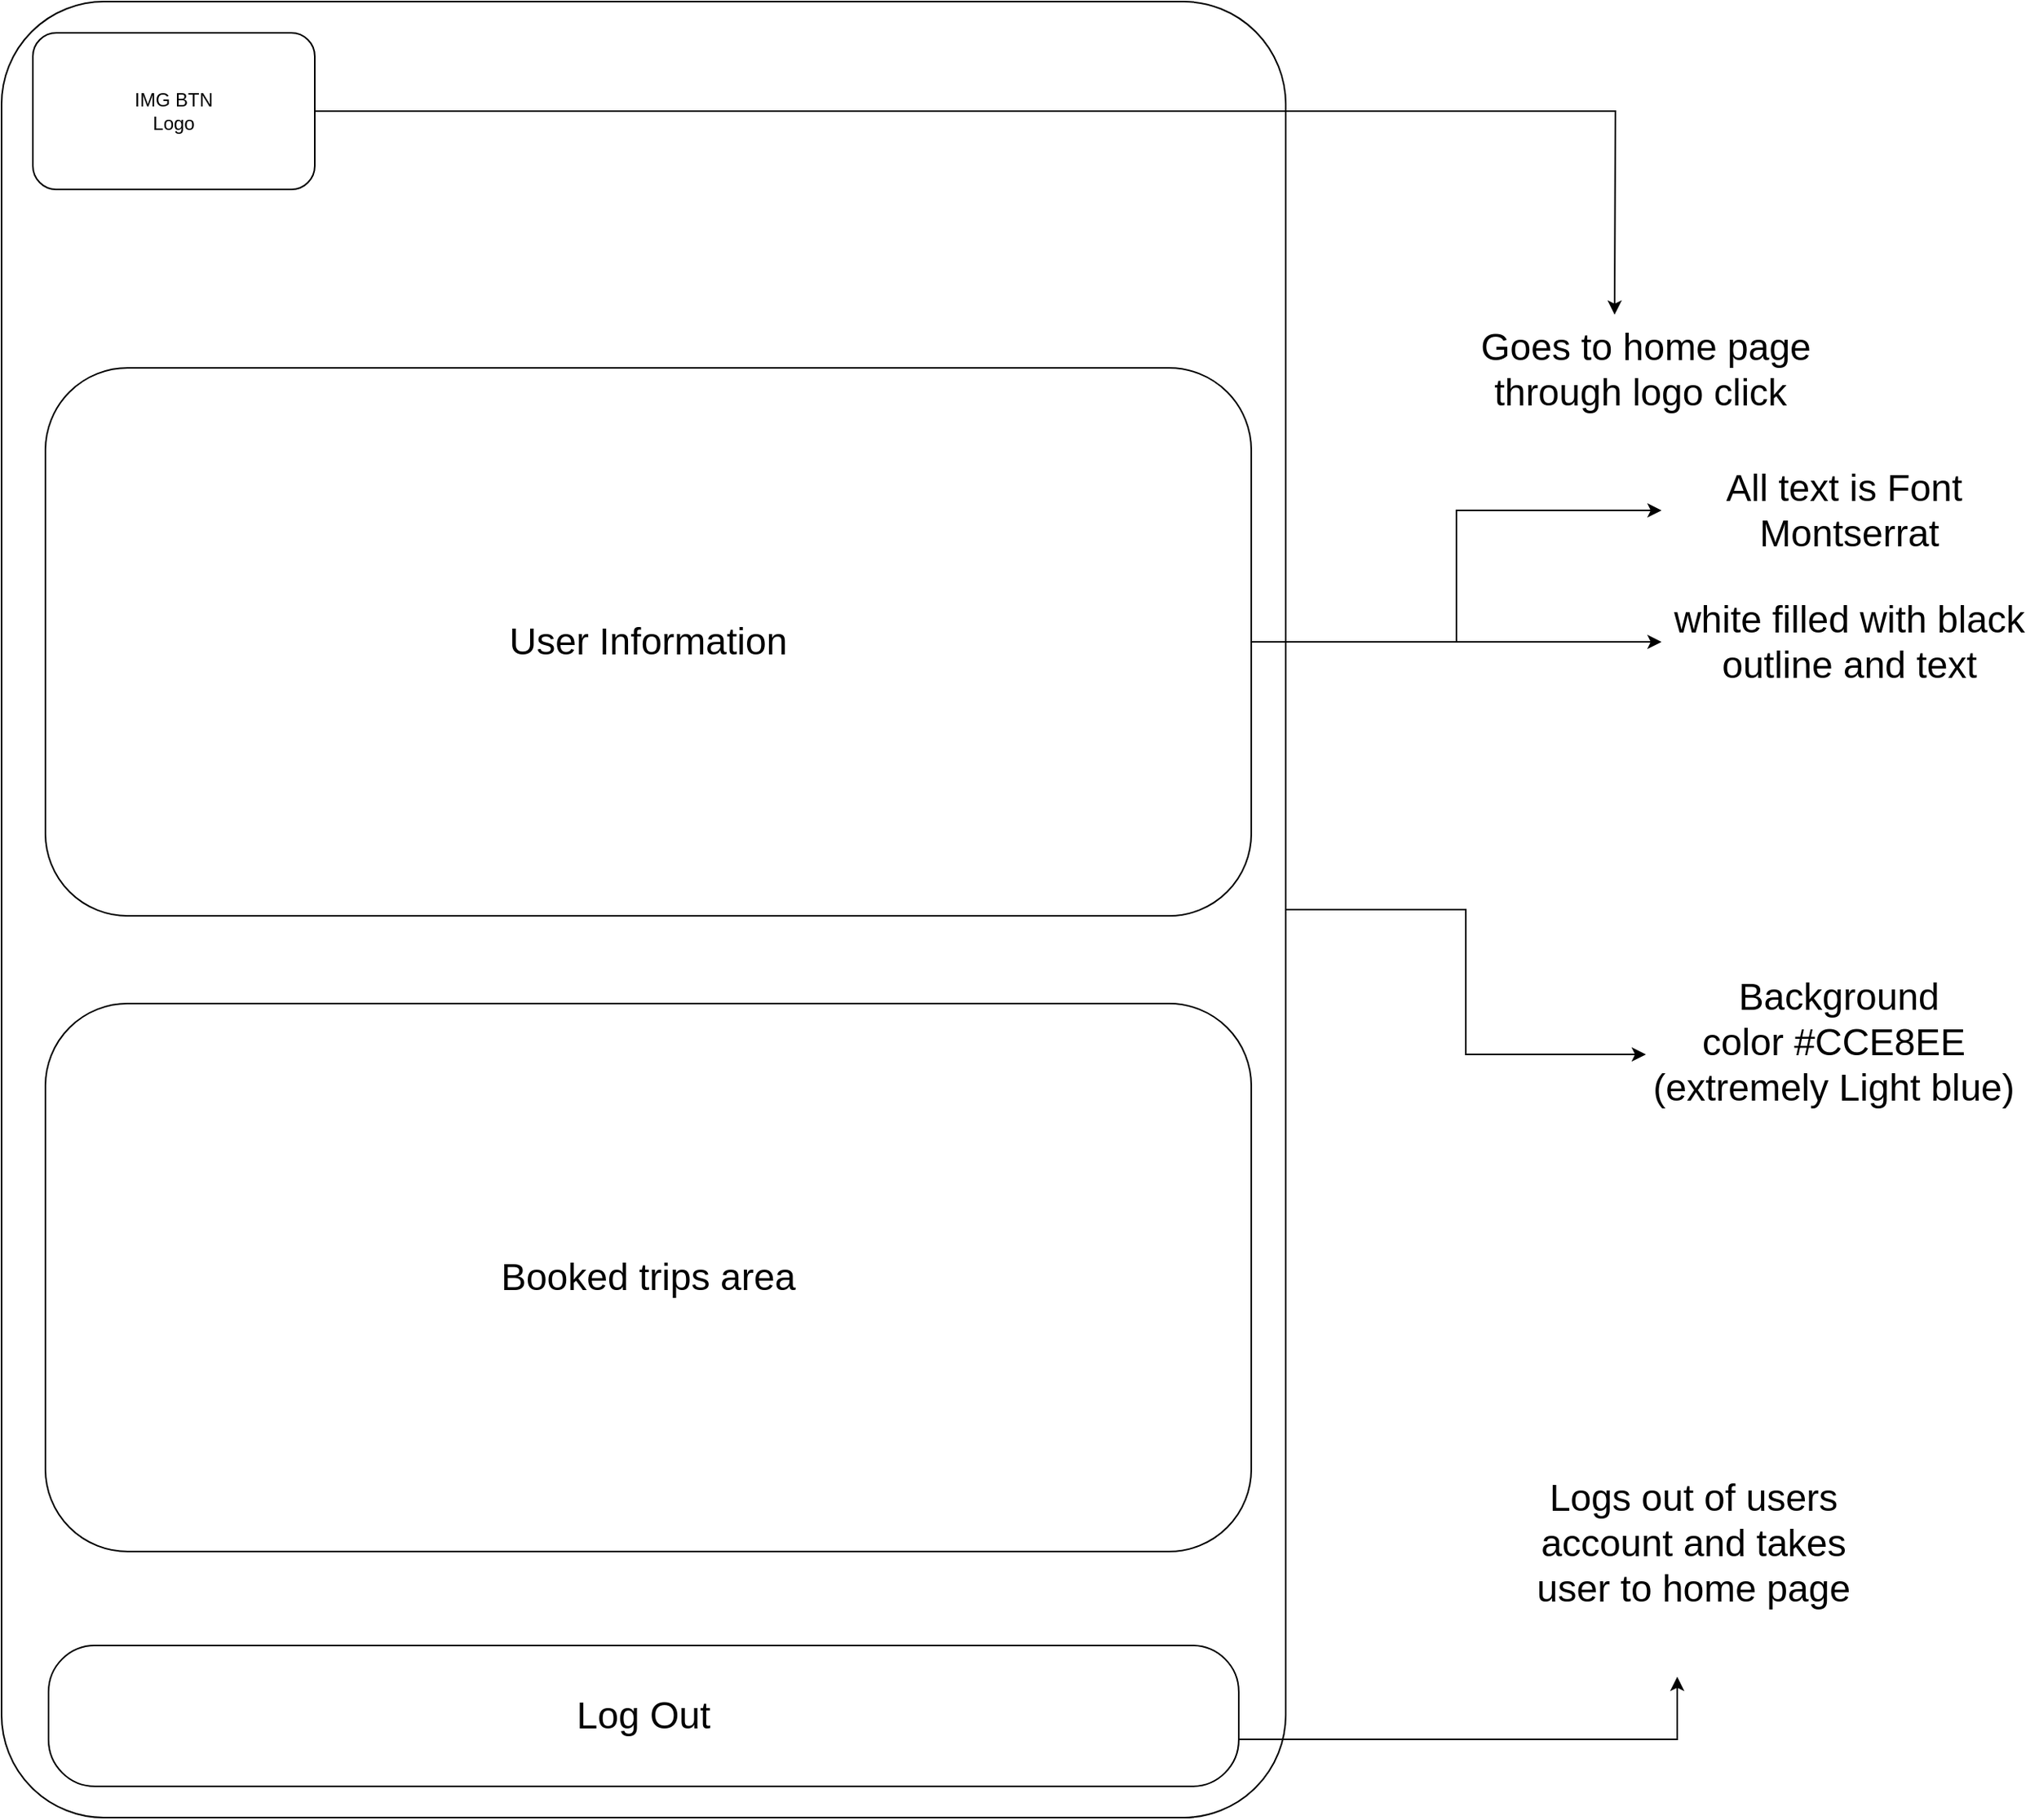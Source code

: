 <mxfile version="24.0.6" type="device">
  <diagram name="Page-1" id="f1b7ffb7-ca1e-a977-7cf5-a751b3c06c05">
    <mxGraphModel dx="1985" dy="1030" grid="1" gridSize="10" guides="1" tooltips="1" connect="1" arrows="1" fold="1" page="1" pageScale="1" pageWidth="826" pageHeight="1169" background="none" math="0" shadow="0">
      <root>
        <mxCell id="0" />
        <mxCell id="1" parent="0" />
        <mxCell id="apgZTmEFNE5bo1ywRtaz-6" style="edgeStyle=orthogonalEdgeStyle;rounded=0;orthogonalLoop=1;jettySize=auto;html=1;exitX=1;exitY=0.5;exitDx=0;exitDy=0;entryX=0;entryY=0.75;entryDx=0;entryDy=0;" edge="1" parent="1" source="tOvZx4sOItoQ3xUYVQ2d-61" target="apgZTmEFNE5bo1ywRtaz-2">
          <mxGeometry relative="1" as="geometry" />
        </mxCell>
        <mxCell id="tOvZx4sOItoQ3xUYVQ2d-61" value="" style="rounded=1;whiteSpace=wrap;html=1;arcSize=8;" parent="1" vertex="1">
          <mxGeometry width="820" height="1160" as="geometry" />
        </mxCell>
        <mxCell id="apgZTmEFNE5bo1ywRtaz-11" style="edgeStyle=orthogonalEdgeStyle;rounded=0;orthogonalLoop=1;jettySize=auto;html=1;exitX=1;exitY=0.5;exitDx=0;exitDy=0;" edge="1" parent="1" source="tOvZx4sOItoQ3xUYVQ2d-62">
          <mxGeometry relative="1" as="geometry">
            <mxPoint x="1070" y="1070" as="targetPoint" />
            <Array as="points">
              <mxPoint x="1070" y="1110" />
              <mxPoint x="1070" y="1070" />
            </Array>
          </mxGeometry>
        </mxCell>
        <mxCell id="tOvZx4sOItoQ3xUYVQ2d-62" value="&lt;font style=&quot;font-size: 24px;&quot;&gt;Log Out&lt;/font&gt;" style="rounded=1;whiteSpace=wrap;html=1;arcSize=33;" parent="1" vertex="1">
          <mxGeometry x="30" y="1050" width="760" height="90" as="geometry" />
        </mxCell>
        <mxCell id="tOvZx4sOItoQ3xUYVQ2d-63" value="Booked trips area" style="rounded=1;whiteSpace=wrap;html=1;fontSize=24;" parent="1" vertex="1">
          <mxGeometry x="28" y="640" width="770" height="350" as="geometry" />
        </mxCell>
        <mxCell id="apgZTmEFNE5bo1ywRtaz-5" style="edgeStyle=orthogonalEdgeStyle;rounded=0;orthogonalLoop=1;jettySize=auto;html=1;exitX=1;exitY=0.5;exitDx=0;exitDy=0;entryX=0;entryY=0.5;entryDx=0;entryDy=0;" edge="1" parent="1" source="tOvZx4sOItoQ3xUYVQ2d-64" target="apgZTmEFNE5bo1ywRtaz-1">
          <mxGeometry relative="1" as="geometry" />
        </mxCell>
        <mxCell id="apgZTmEFNE5bo1ywRtaz-8" style="edgeStyle=orthogonalEdgeStyle;rounded=0;orthogonalLoop=1;jettySize=auto;html=1;exitX=1;exitY=0.5;exitDx=0;exitDy=0;" edge="1" parent="1" source="tOvZx4sOItoQ3xUYVQ2d-64" target="apgZTmEFNE5bo1ywRtaz-7">
          <mxGeometry relative="1" as="geometry" />
        </mxCell>
        <mxCell id="tOvZx4sOItoQ3xUYVQ2d-64" value="User Information" style="rounded=1;whiteSpace=wrap;html=1;fontSize=24;" parent="1" vertex="1">
          <mxGeometry x="28" y="234" width="770" height="350" as="geometry" />
        </mxCell>
        <mxCell id="apgZTmEFNE5bo1ywRtaz-4" style="edgeStyle=orthogonalEdgeStyle;rounded=0;orthogonalLoop=1;jettySize=auto;html=1;exitX=1;exitY=0.5;exitDx=0;exitDy=0;" edge="1" parent="1" source="tOvZx4sOItoQ3xUYVQ2d-66">
          <mxGeometry relative="1" as="geometry">
            <mxPoint x="1030" y="200" as="targetPoint" />
          </mxGeometry>
        </mxCell>
        <mxCell id="tOvZx4sOItoQ3xUYVQ2d-66" value="IMG BTN&lt;div&gt;Logo&lt;/div&gt;" style="rounded=1;whiteSpace=wrap;html=1;" parent="1" vertex="1">
          <mxGeometry x="20" y="20" width="180" height="100" as="geometry" />
        </mxCell>
        <mxCell id="apgZTmEFNE5bo1ywRtaz-1" value="&lt;font style=&quot;font-size: 24px;&quot;&gt;All text is Font&amp;nbsp;&lt;/font&gt;&lt;div&gt;&lt;font style=&quot;&quot;&gt;&lt;font style=&quot;font-size: 24px;&quot;&gt;Montserrat&lt;/font&gt;&lt;br&gt;&lt;/font&gt;&lt;/div&gt;" style="text;strokeColor=none;align=center;fillColor=none;html=1;verticalAlign=middle;whiteSpace=wrap;rounded=0;" vertex="1" parent="1">
          <mxGeometry x="1060" y="290" width="240" height="70" as="geometry" />
        </mxCell>
        <mxCell id="apgZTmEFNE5bo1ywRtaz-2" value="&lt;font style=&quot;font-size: 24px;&quot;&gt;&amp;nbsp;Background color&amp;nbsp;#CCE8EE (extremely Light blue)&lt;/font&gt;" style="text;strokeColor=none;align=center;fillColor=none;html=1;verticalAlign=middle;whiteSpace=wrap;rounded=0;" vertex="1" parent="1">
          <mxGeometry x="1050" y="650" width="240" height="30" as="geometry" />
        </mxCell>
        <mxCell id="apgZTmEFNE5bo1ywRtaz-3" value="&lt;font style=&quot;font-size: 24px;&quot;&gt;Goes to home page through logo click&amp;nbsp;&lt;/font&gt;" style="text;html=1;align=center;verticalAlign=middle;whiteSpace=wrap;rounded=0;" vertex="1" parent="1">
          <mxGeometry x="940" y="220" width="220" height="30" as="geometry" />
        </mxCell>
        <mxCell id="apgZTmEFNE5bo1ywRtaz-7" value="&lt;font style=&quot;font-size: 24px;&quot;&gt;white filled with black outline and text&lt;/font&gt;" style="text;strokeColor=none;align=center;fillColor=none;html=1;verticalAlign=middle;whiteSpace=wrap;rounded=0;" vertex="1" parent="1">
          <mxGeometry x="1060" y="394" width="240" height="30" as="geometry" />
        </mxCell>
        <mxCell id="apgZTmEFNE5bo1ywRtaz-12" value="&lt;font style=&quot;font-size: 24px;&quot;&gt;Logs out of users account and takes user to home page&lt;/font&gt;" style="text;strokeColor=none;align=center;fillColor=none;html=1;verticalAlign=middle;whiteSpace=wrap;rounded=0;" vertex="1" parent="1">
          <mxGeometry x="970" y="930" width="221" height="110" as="geometry" />
        </mxCell>
      </root>
    </mxGraphModel>
  </diagram>
</mxfile>
